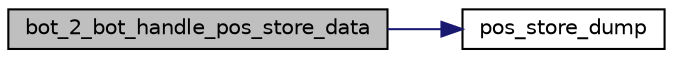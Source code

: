 digraph G
{
  edge [fontname="Helvetica",fontsize="10",labelfontname="Helvetica",labelfontsize="10"];
  node [fontname="Helvetica",fontsize="10",shape=record];
  rankdir="LR";
  Node1 [label="bot_2_bot_handle_pos_store_data",height=0.2,width=0.4,color="black", fillcolor="grey75", style="filled" fontcolor="black"];
  Node1 -> Node2 [color="midnightblue",fontsize="10",style="solid",fontname="Helvetica"];
  Node2 [label="pos_store_dump",height=0.2,width=0.4,color="black", fillcolor="white", style="filled",URL="$pos__store_8c.html#a20ee87405517aba06c9fca997b106131"];
}
